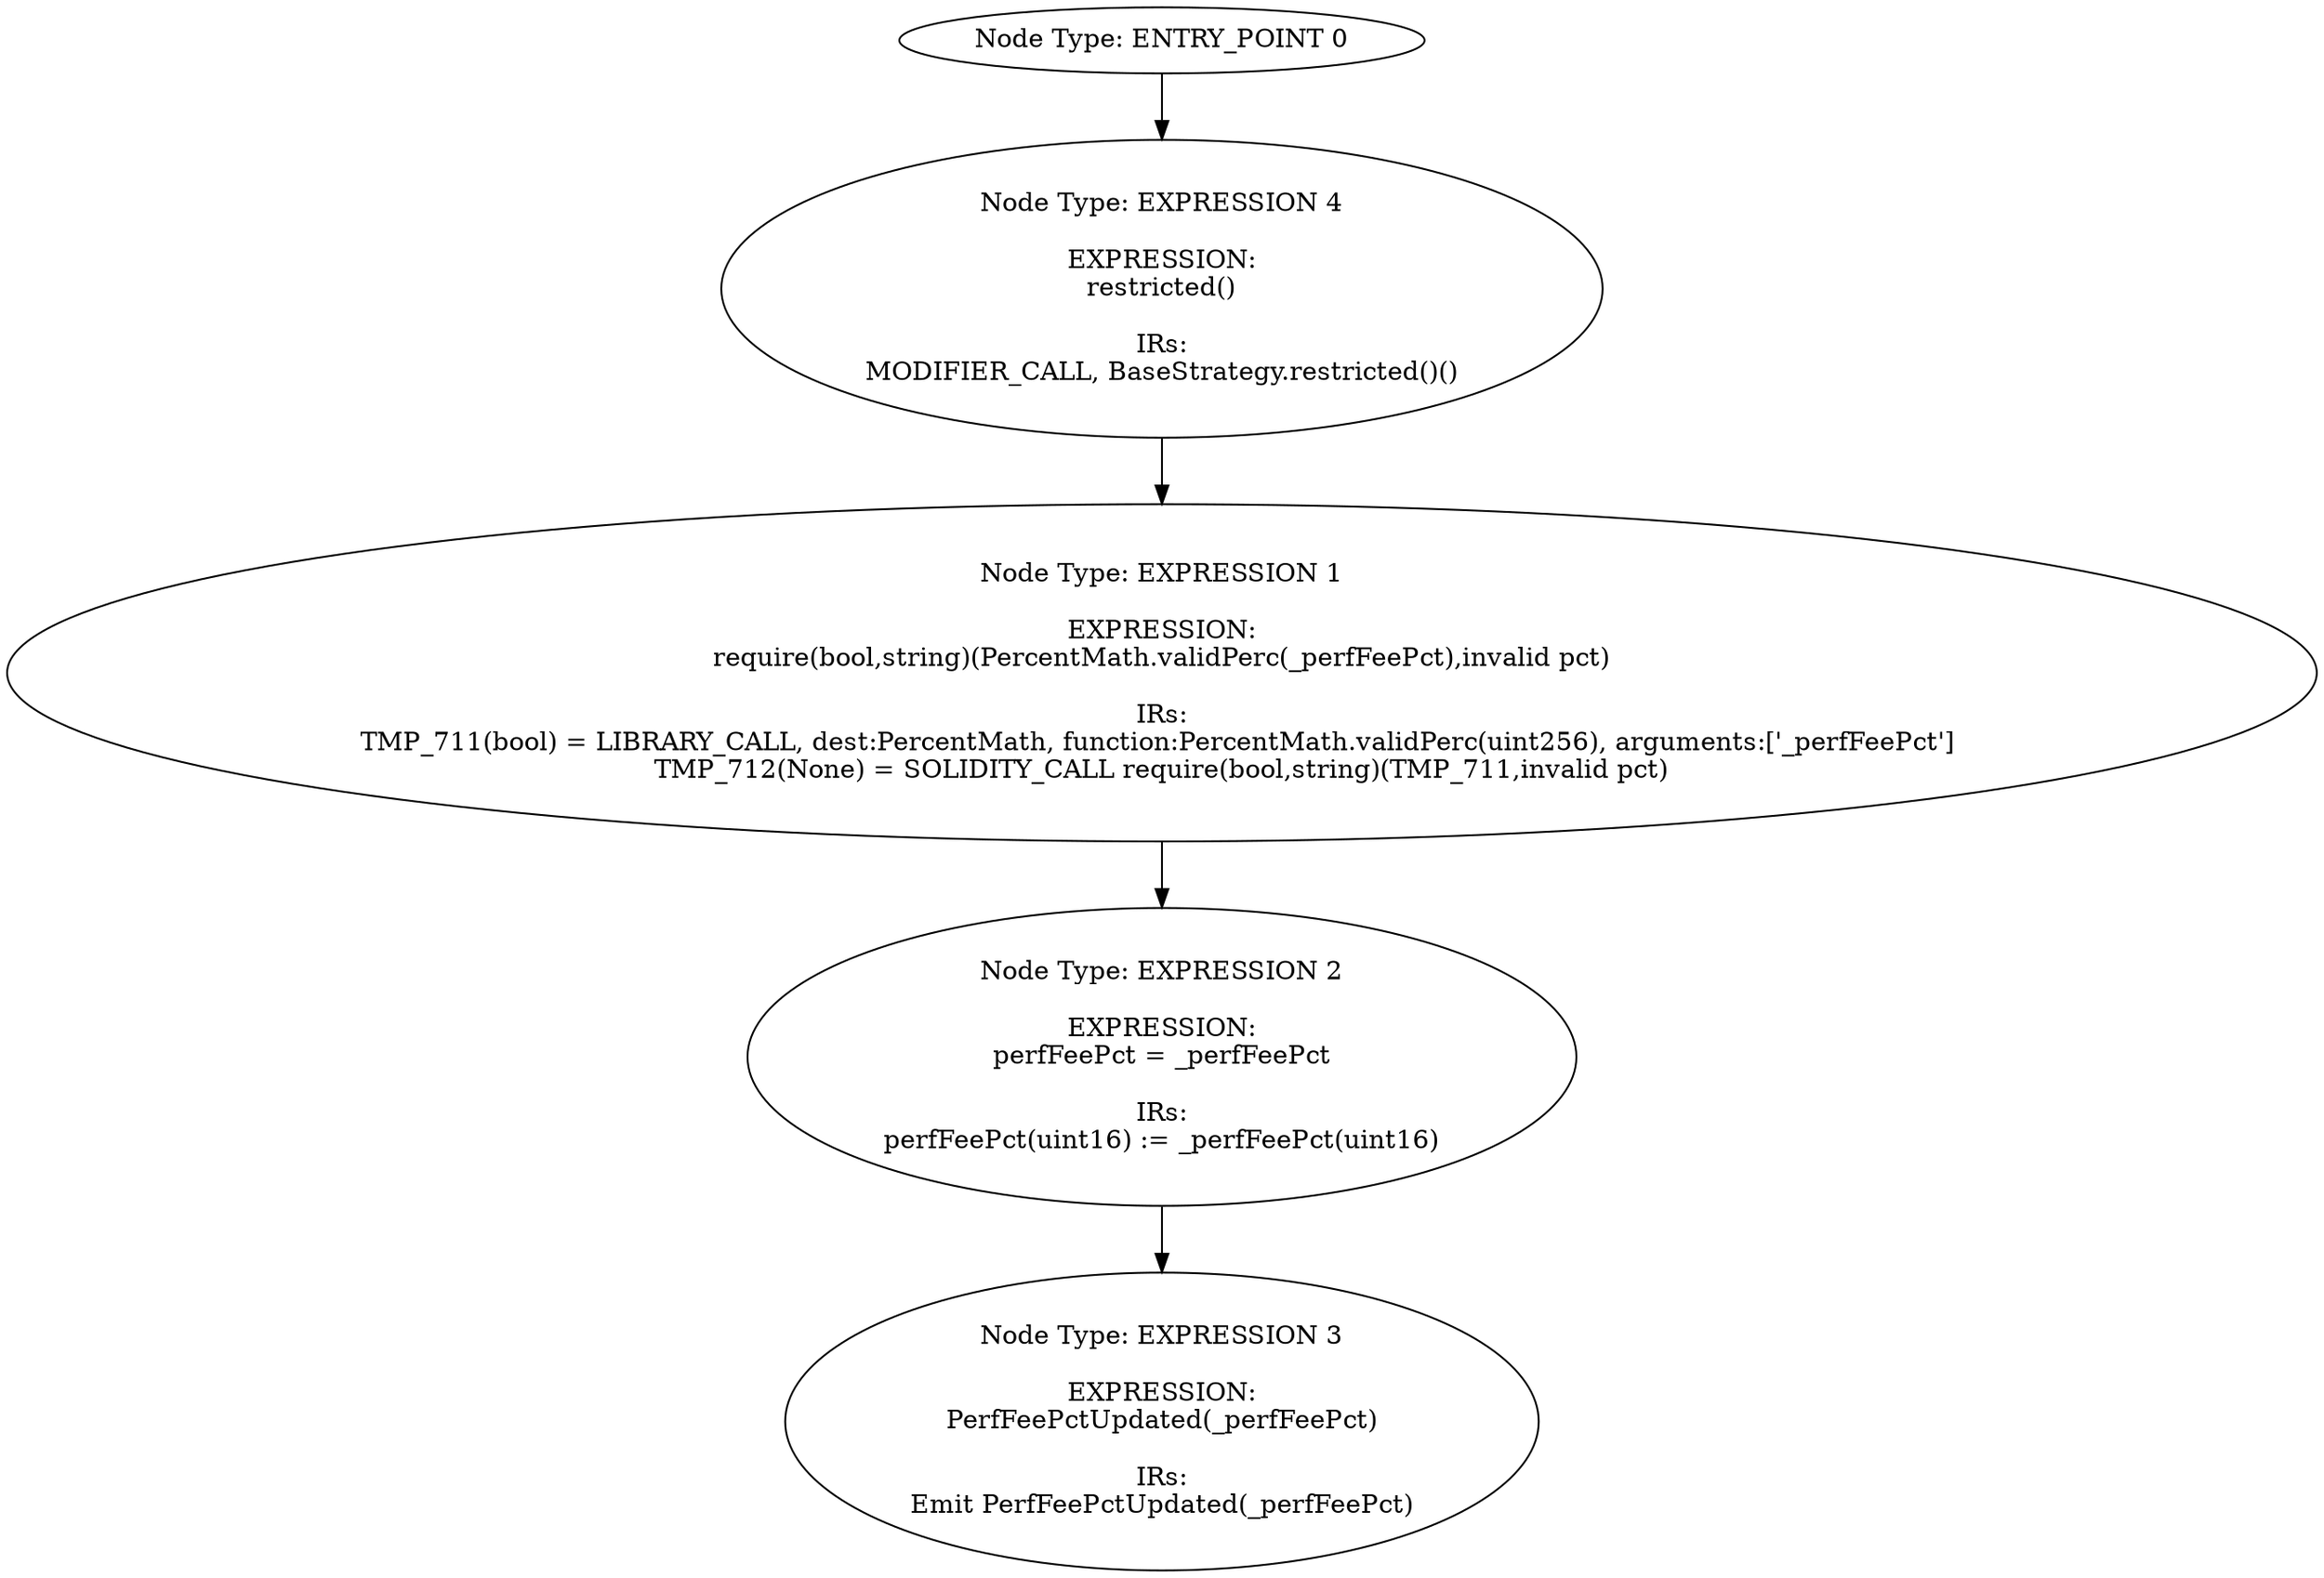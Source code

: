 digraph{
0[label="Node Type: ENTRY_POINT 0
"];
0->4;
1[label="Node Type: EXPRESSION 1

EXPRESSION:
require(bool,string)(PercentMath.validPerc(_perfFeePct),invalid pct)

IRs:
TMP_711(bool) = LIBRARY_CALL, dest:PercentMath, function:PercentMath.validPerc(uint256), arguments:['_perfFeePct'] 
TMP_712(None) = SOLIDITY_CALL require(bool,string)(TMP_711,invalid pct)"];
1->2;
2[label="Node Type: EXPRESSION 2

EXPRESSION:
perfFeePct = _perfFeePct

IRs:
perfFeePct(uint16) := _perfFeePct(uint16)"];
2->3;
3[label="Node Type: EXPRESSION 3

EXPRESSION:
PerfFeePctUpdated(_perfFeePct)

IRs:
Emit PerfFeePctUpdated(_perfFeePct)"];
4[label="Node Type: EXPRESSION 4

EXPRESSION:
restricted()

IRs:
MODIFIER_CALL, BaseStrategy.restricted()()"];
4->1;
}
